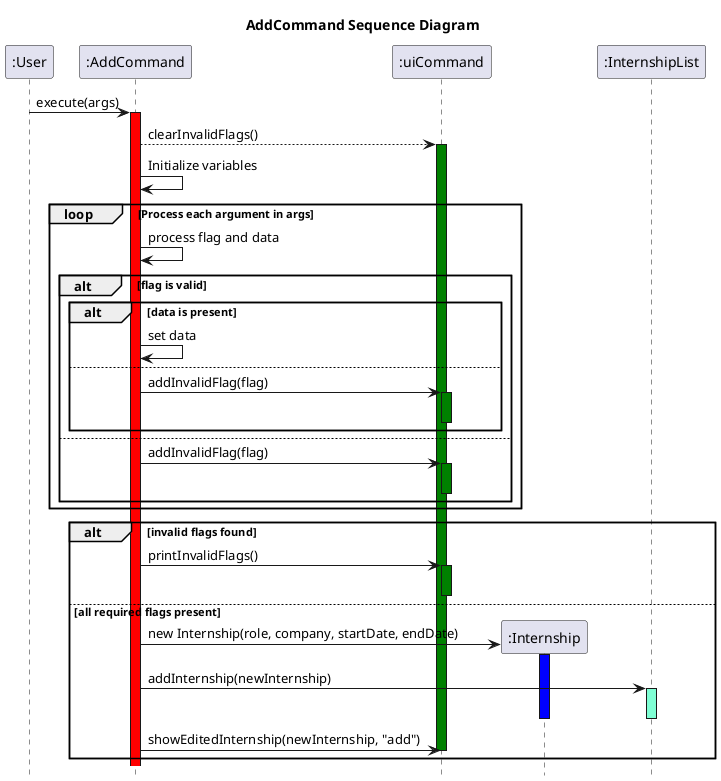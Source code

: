 @startuml
title AddCommand Sequence Diagram
hide footbox

participant ":User"
participant ":AddCommand"
participant ":uiCommand"
participant ":Internship"
participant ":InternshipList"


":User"->":AddCommand":execute(args)
activate ":AddCommand" #red
":AddCommand"-->":uiCommand":clearInvalidFlags()
activate ":uiCommand" #green
":AddCommand"->":AddCommand" : Initialize variables

loop Process each argument in args
  ":AddCommand" -> ":AddCommand" : process flag and data
  alt flag is valid
    alt data is present
      ":AddCommand" -> ":AddCommand" : set data
    else
      ":AddCommand" -> ":uiCommand" : addInvalidFlag(flag)
      activate ":uiCommand" #green
      deactivate ":uiCommand"
    end
  else
    ":AddCommand" -> ":uiCommand" : addInvalidFlag(flag)
    activate ":uiCommand" #green
    deactivate ":uiCommand"
  end
end

alt invalid flags found
  ":AddCommand"->":uiCommand": printInvalidFlags()
  activate ":uiCommand" #green
  deactivate ":uiCommand"
else all required flags present
  ":AddCommand" -> ":Internship" **: new Internship(role, company, startDate, endDate)
  activate ":Internship" #blue
  ":AddCommand"-> ":InternshipList": addInternship(newInternship)
  activate ":InternshipList" #aquamarine
  deactivate ":Internship"
  deactivate ":InternshipList"
  ":AddCommand" -> ":uiCommand": showEditedInternship(newInternship, "add")
  deactivate ":uiCommand"
end

@enduml